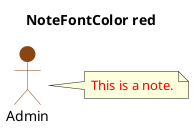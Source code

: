 @startuml

'!include ../../../plantuml-styles/plantuml-ae-skinparam-ex.iuml

skinparam ActorBorderColor   SaddleBrown
skinparam ActorBackgroundColor SaddleBrown

skinparam NoteFontColor red

title NoteFontColor red

:Admin: #saddleBrown
actor Admin

note right of Admin : This is a note.

@enduml